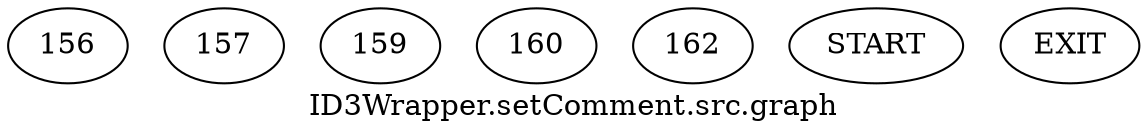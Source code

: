 /* --------------------------------------------------- */
/* Generated by Dr. Garbage Control Flow Graph Factory */
/* http://www.drgarbage.com                            */
/* Version: 4.5.0.201508311741                         */
/* Retrieved on: 2020-01-18 16:06:03.144               */
/* --------------------------------------------------- */
digraph "ID3Wrapper.setComment.src.graph" {
 graph [label="ID3Wrapper.setComment.src.graph"];
 2 [label="156" ]
 3 [label="157" ]
 4 [label="159" ]
 5 [label="160" ]
 6 [label="162" ]
 7 [label="START" ]
 8 [label="EXIT" ]
 7  2 
 2  3
 2  4
 3  4 
 4  5
 4  6
 5  6 
 6  8 
}
